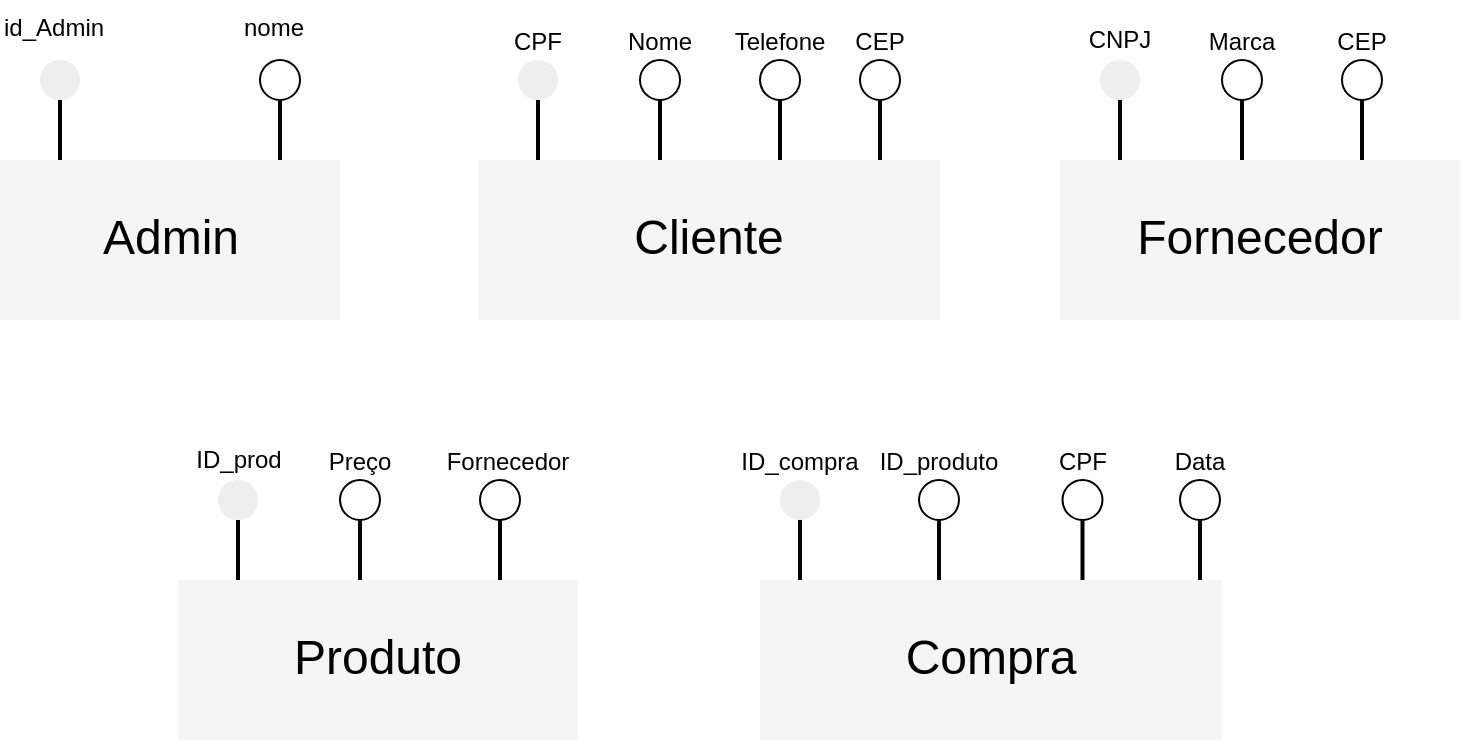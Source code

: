 <mxfile>
    <diagram id="p9LuG7st4ClvHW2QUn1C" name="Página-1">
        <mxGraphModel dx="832" dy="563" grid="1" gridSize="10" guides="1" tooltips="1" connect="1" arrows="1" fold="1" page="1" pageScale="1" pageWidth="827" pageHeight="1169" math="0" shadow="0">
            <root>
                <mxCell id="0"/>
                <mxCell id="1" parent="0"/>
                <mxCell id="2" value="" style="rounded=0;whiteSpace=wrap;html=1;fontStyle=1;fillColor=#f5f5f5;fontColor=#333333;strokeColor=none;" parent="1" vertex="1">
                    <mxGeometry x="60" y="140" width="170" height="80" as="geometry"/>
                </mxCell>
                <mxCell id="4" value="" style="endArrow=none;html=1;targetPerimeterSpacing=0;endSize=6;strokeWidth=2;" parent="1" edge="1">
                    <mxGeometry width="50" height="50" relative="1" as="geometry">
                        <mxPoint x="90" y="140" as="sourcePoint"/>
                        <mxPoint x="90" y="110" as="targetPoint"/>
                    </mxGeometry>
                </mxCell>
                <mxCell id="6" value="" style="ellipse;whiteSpace=wrap;html=1;aspect=fixed;fillColor=#eeeeee;strokeColor=none;" parent="1" vertex="1">
                    <mxGeometry x="80" y="90" width="20" height="20" as="geometry"/>
                </mxCell>
                <mxCell id="7" value="" style="endArrow=none;html=1;targetPerimeterSpacing=0;endSize=6;strokeWidth=2;" parent="1" edge="1">
                    <mxGeometry width="50" height="50" relative="1" as="geometry">
                        <mxPoint x="200" y="140.0" as="sourcePoint"/>
                        <mxPoint x="200" y="110.0" as="targetPoint"/>
                    </mxGeometry>
                </mxCell>
                <mxCell id="8" value="id_Admin" style="text;whiteSpace=wrap;html=1;" parent="1" vertex="1">
                    <mxGeometry x="60" y="60" width="60" height="30" as="geometry"/>
                </mxCell>
                <mxCell id="9" value="" style="ellipse;whiteSpace=wrap;html=1;aspect=fixed;fillColor=none;" parent="1" vertex="1">
                    <mxGeometry x="190" y="90" width="20" height="20" as="geometry"/>
                </mxCell>
                <mxCell id="10" value="nome" style="text;whiteSpace=wrap;html=1;" parent="1" vertex="1">
                    <mxGeometry x="180" y="60" width="40" height="30" as="geometry"/>
                </mxCell>
                <mxCell id="13" value="&lt;p style=&quot;line-height: 0%;&quot;&gt;&lt;font style=&quot;font-size: 24px;&quot; color=&quot;#000000&quot;&gt;Admin&lt;/font&gt;&lt;/p&gt;" style="text;whiteSpace=wrap;html=1;align=center;verticalAlign=middle;" parent="1" vertex="1">
                    <mxGeometry x="107.5" y="165" width="75" height="30" as="geometry"/>
                </mxCell>
                <mxCell id="14" value="" style="rounded=0;whiteSpace=wrap;html=1;fontStyle=1;fillColor=#f5f5f5;fontColor=#333333;strokeColor=none;" parent="1" vertex="1">
                    <mxGeometry x="299" y="140" width="231" height="80" as="geometry"/>
                </mxCell>
                <mxCell id="15" value="" style="endArrow=none;html=1;targetPerimeterSpacing=0;endSize=6;strokeWidth=2;" parent="1" edge="1">
                    <mxGeometry width="50" height="50" relative="1" as="geometry">
                        <mxPoint x="329.0" y="140" as="sourcePoint"/>
                        <mxPoint x="329.0" y="110" as="targetPoint"/>
                    </mxGeometry>
                </mxCell>
                <mxCell id="16" value="" style="ellipse;whiteSpace=wrap;html=1;aspect=fixed;fillColor=#eeeeee;strokeColor=none;" parent="1" vertex="1">
                    <mxGeometry x="319" y="90" width="20" height="20" as="geometry"/>
                </mxCell>
                <mxCell id="17" value="" style="endArrow=none;html=1;targetPerimeterSpacing=0;endSize=6;strokeWidth=2;" parent="1" edge="1">
                    <mxGeometry width="50" height="50" relative="1" as="geometry">
                        <mxPoint x="500.0" y="140" as="sourcePoint"/>
                        <mxPoint x="500.0" y="110" as="targetPoint"/>
                    </mxGeometry>
                </mxCell>
                <mxCell id="19" value="" style="ellipse;whiteSpace=wrap;html=1;aspect=fixed;fillColor=none;" parent="1" vertex="1">
                    <mxGeometry x="490" y="90" width="20" height="20" as="geometry"/>
                </mxCell>
                <mxCell id="20" value="&lt;p style=&quot;line-height: 0%;&quot;&gt;CEP&lt;/p&gt;" style="text;whiteSpace=wrap;html=1;align=center;verticalAlign=middle;" parent="1" vertex="1">
                    <mxGeometry x="480" y="70" width="40" height="20" as="geometry"/>
                </mxCell>
                <mxCell id="21" value="&lt;p style=&quot;line-height: 0%;&quot;&gt;&lt;font style=&quot;font-size: 24px;&quot; color=&quot;#000000&quot;&gt;Cliente&lt;/font&gt;&lt;/p&gt;" style="text;whiteSpace=wrap;html=1;align=center;verticalAlign=middle;" parent="1" vertex="1">
                    <mxGeometry x="377" y="165" width="75" height="30" as="geometry"/>
                </mxCell>
                <mxCell id="35" value="" style="endArrow=none;html=1;targetPerimeterSpacing=0;endSize=6;strokeWidth=2;" parent="1" edge="1">
                    <mxGeometry width="50" height="50" relative="1" as="geometry">
                        <mxPoint x="450.0" y="140" as="sourcePoint"/>
                        <mxPoint x="450.0" y="110" as="targetPoint"/>
                    </mxGeometry>
                </mxCell>
                <mxCell id="36" value="" style="ellipse;whiteSpace=wrap;html=1;aspect=fixed;fillColor=none;" parent="1" vertex="1">
                    <mxGeometry x="440" y="90" width="20" height="20" as="geometry"/>
                </mxCell>
                <mxCell id="37" value="&lt;p style=&quot;line-height: 0%;&quot;&gt;Telefone&lt;/p&gt;" style="text;whiteSpace=wrap;html=1;align=center;verticalAlign=middle;" parent="1" vertex="1">
                    <mxGeometry x="430" y="70" width="40" height="20" as="geometry"/>
                </mxCell>
                <mxCell id="38" value="" style="endArrow=none;html=1;targetPerimeterSpacing=0;endSize=6;strokeWidth=2;" parent="1" edge="1">
                    <mxGeometry width="50" height="50" relative="1" as="geometry">
                        <mxPoint x="390.0" y="140" as="sourcePoint"/>
                        <mxPoint x="390.0" y="110" as="targetPoint"/>
                    </mxGeometry>
                </mxCell>
                <mxCell id="39" value="" style="ellipse;whiteSpace=wrap;html=1;aspect=fixed;fillColor=none;" parent="1" vertex="1">
                    <mxGeometry x="380" y="90" width="20" height="20" as="geometry"/>
                </mxCell>
                <mxCell id="40" value="&lt;p style=&quot;line-height: 0%;&quot;&gt;Nome&lt;/p&gt;" style="text;whiteSpace=wrap;html=1;align=center;verticalAlign=middle;" parent="1" vertex="1">
                    <mxGeometry x="370" y="70" width="40" height="20" as="geometry"/>
                </mxCell>
                <mxCell id="41" value="&lt;p style=&quot;line-height: 0%;&quot;&gt;CPF&lt;/p&gt;" style="text;whiteSpace=wrap;html=1;align=center;verticalAlign=middle;" parent="1" vertex="1">
                    <mxGeometry x="309" y="70" width="40" height="20" as="geometry"/>
                </mxCell>
                <mxCell id="42" value="" style="rounded=0;whiteSpace=wrap;html=1;fontStyle=1;fillColor=#f5f5f5;fontColor=#333333;strokeColor=none;" parent="1" vertex="1">
                    <mxGeometry x="590" y="140" width="200" height="80" as="geometry"/>
                </mxCell>
                <mxCell id="43" value="" style="endArrow=none;html=1;targetPerimeterSpacing=0;endSize=6;strokeWidth=2;" parent="1" edge="1">
                    <mxGeometry width="50" height="50" relative="1" as="geometry">
                        <mxPoint x="620.0" y="140" as="sourcePoint"/>
                        <mxPoint x="620.0" y="110" as="targetPoint"/>
                    </mxGeometry>
                </mxCell>
                <mxCell id="44" value="" style="ellipse;whiteSpace=wrap;html=1;aspect=fixed;fillColor=#eeeeee;strokeColor=none;" parent="1" vertex="1">
                    <mxGeometry x="610" y="90" width="20" height="20" as="geometry"/>
                </mxCell>
                <mxCell id="48" value="&lt;p style=&quot;line-height: 0%;&quot;&gt;&lt;font style=&quot;font-size: 24px;&quot; color=&quot;#000000&quot;&gt;Fornecedor&lt;/font&gt;&lt;/p&gt;" style="text;whiteSpace=wrap;html=1;align=center;verticalAlign=middle;" parent="1" vertex="1">
                    <mxGeometry x="621.25" y="165" width="137.5" height="30" as="geometry"/>
                </mxCell>
                <mxCell id="49" value="" style="endArrow=none;html=1;targetPerimeterSpacing=0;endSize=6;strokeWidth=2;" parent="1" edge="1">
                    <mxGeometry width="50" height="50" relative="1" as="geometry">
                        <mxPoint x="741.0" y="140" as="sourcePoint"/>
                        <mxPoint x="741.0" y="110" as="targetPoint"/>
                    </mxGeometry>
                </mxCell>
                <mxCell id="50" value="" style="ellipse;whiteSpace=wrap;html=1;aspect=fixed;fillColor=none;" parent="1" vertex="1">
                    <mxGeometry x="731" y="90" width="20" height="20" as="geometry"/>
                </mxCell>
                <mxCell id="51" value="&lt;p style=&quot;line-height: 0%;&quot;&gt;CEP&lt;/p&gt;" style="text;whiteSpace=wrap;html=1;align=center;verticalAlign=middle;" parent="1" vertex="1">
                    <mxGeometry x="721" y="70" width="40" height="20" as="geometry"/>
                </mxCell>
                <mxCell id="52" value="" style="endArrow=none;html=1;targetPerimeterSpacing=0;endSize=6;strokeWidth=2;" parent="1" edge="1">
                    <mxGeometry width="50" height="50" relative="1" as="geometry">
                        <mxPoint x="681.0" y="140" as="sourcePoint"/>
                        <mxPoint x="681.0" y="110" as="targetPoint"/>
                    </mxGeometry>
                </mxCell>
                <mxCell id="53" value="" style="ellipse;whiteSpace=wrap;html=1;aspect=fixed;fillColor=none;" parent="1" vertex="1">
                    <mxGeometry x="671" y="90" width="20" height="20" as="geometry"/>
                </mxCell>
                <mxCell id="54" value="&lt;p style=&quot;line-height: 0%;&quot;&gt;Marca&lt;/p&gt;" style="text;whiteSpace=wrap;html=1;align=center;verticalAlign=middle;" parent="1" vertex="1">
                    <mxGeometry x="661" y="70" width="40" height="20" as="geometry"/>
                </mxCell>
                <mxCell id="55" value="CNPJ" style="text;whiteSpace=wrap;html=1;align=center;verticalAlign=middle;" parent="1" vertex="1">
                    <mxGeometry x="600" y="70" width="40" height="20" as="geometry"/>
                </mxCell>
                <mxCell id="56" value="" style="rounded=0;whiteSpace=wrap;html=1;fontStyle=1;fillColor=#f5f5f5;fontColor=#333333;strokeColor=none;" parent="1" vertex="1">
                    <mxGeometry x="440" y="350" width="231" height="80" as="geometry"/>
                </mxCell>
                <mxCell id="57" value="" style="endArrow=none;html=1;targetPerimeterSpacing=0;endSize=6;strokeWidth=2;" parent="1" edge="1">
                    <mxGeometry width="50" height="50" relative="1" as="geometry">
                        <mxPoint x="460.0" y="350" as="sourcePoint"/>
                        <mxPoint x="460.0" y="320" as="targetPoint"/>
                    </mxGeometry>
                </mxCell>
                <mxCell id="58" value="" style="ellipse;whiteSpace=wrap;html=1;aspect=fixed;fillColor=#eeeeee;strokeColor=none;" parent="1" vertex="1">
                    <mxGeometry x="450" y="300" width="20" height="20" as="geometry"/>
                </mxCell>
                <mxCell id="59" value="" style="endArrow=none;html=1;targetPerimeterSpacing=0;endSize=6;strokeWidth=2;" parent="1" edge="1">
                    <mxGeometry width="50" height="50" relative="1" as="geometry">
                        <mxPoint x="660.0" y="350" as="sourcePoint"/>
                        <mxPoint x="660.0" y="320" as="targetPoint"/>
                    </mxGeometry>
                </mxCell>
                <mxCell id="60" value="" style="ellipse;whiteSpace=wrap;html=1;aspect=fixed;fillColor=none;" parent="1" vertex="1">
                    <mxGeometry x="650" y="300" width="20" height="20" as="geometry"/>
                </mxCell>
                <mxCell id="61" value="&lt;p style=&quot;line-height: 0%;&quot;&gt;Data&lt;/p&gt;" style="text;whiteSpace=wrap;html=1;align=center;verticalAlign=middle;" parent="1" vertex="1">
                    <mxGeometry x="640" y="280" width="40" height="20" as="geometry"/>
                </mxCell>
                <mxCell id="62" value="&lt;p style=&quot;line-height: 0%;&quot;&gt;&lt;font style=&quot;font-size: 24px;&quot; color=&quot;#000000&quot;&gt;Compra&lt;/font&gt;&lt;/p&gt;" style="text;whiteSpace=wrap;html=1;align=center;verticalAlign=middle;" parent="1" vertex="1">
                    <mxGeometry x="518" y="375" width="75" height="30" as="geometry"/>
                </mxCell>
                <mxCell id="63" value="" style="endArrow=none;html=1;targetPerimeterSpacing=0;endSize=6;strokeWidth=2;" parent="1" edge="1">
                    <mxGeometry width="50" height="50" relative="1" as="geometry">
                        <mxPoint x="601.25" y="350" as="sourcePoint"/>
                        <mxPoint x="601.25" y="320" as="targetPoint"/>
                    </mxGeometry>
                </mxCell>
                <mxCell id="64" value="" style="ellipse;whiteSpace=wrap;html=1;aspect=fixed;fillColor=none;" parent="1" vertex="1">
                    <mxGeometry x="591.25" y="300" width="20" height="20" as="geometry"/>
                </mxCell>
                <mxCell id="65" value="&lt;p style=&quot;line-height: 0%;&quot;&gt;CPF&lt;/p&gt;" style="text;whiteSpace=wrap;html=1;align=center;verticalAlign=middle;" parent="1" vertex="1">
                    <mxGeometry x="571.88" y="280" width="58.75" height="20" as="geometry"/>
                </mxCell>
                <mxCell id="66" value="" style="endArrow=none;html=1;targetPerimeterSpacing=0;endSize=6;strokeWidth=2;" parent="1" edge="1">
                    <mxGeometry width="50" height="50" relative="1" as="geometry">
                        <mxPoint x="529.5" y="350" as="sourcePoint"/>
                        <mxPoint x="529.5" y="320" as="targetPoint"/>
                    </mxGeometry>
                </mxCell>
                <mxCell id="67" value="" style="ellipse;whiteSpace=wrap;html=1;aspect=fixed;fillColor=none;" parent="1" vertex="1">
                    <mxGeometry x="519.5" y="300" width="20" height="20" as="geometry"/>
                </mxCell>
                <mxCell id="68" value="&lt;p style=&quot;line-height: 0%;&quot;&gt;ID_produto&lt;/p&gt;" style="text;whiteSpace=wrap;html=1;align=center;verticalAlign=middle;" parent="1" vertex="1">
                    <mxGeometry x="500" y="280" width="59" height="20" as="geometry"/>
                </mxCell>
                <mxCell id="69" value="&lt;p style=&quot;line-height: 0%;&quot;&gt;ID_compra&lt;/p&gt;" style="text;whiteSpace=wrap;html=1;align=center;verticalAlign=middle;" parent="1" vertex="1">
                    <mxGeometry x="430" y="280" width="60" height="20" as="geometry"/>
                </mxCell>
                <mxCell id="70" value="" style="rounded=0;whiteSpace=wrap;html=1;fontStyle=1;fillColor=#f5f5f5;fontColor=#333333;strokeColor=none;" parent="1" vertex="1">
                    <mxGeometry x="149" y="350" width="200" height="80" as="geometry"/>
                </mxCell>
                <mxCell id="71" value="" style="endArrow=none;html=1;targetPerimeterSpacing=0;endSize=6;strokeWidth=2;" parent="1" edge="1">
                    <mxGeometry width="50" height="50" relative="1" as="geometry">
                        <mxPoint x="179.0" y="350" as="sourcePoint"/>
                        <mxPoint x="179.0" y="320" as="targetPoint"/>
                    </mxGeometry>
                </mxCell>
                <mxCell id="72" value="" style="ellipse;whiteSpace=wrap;html=1;aspect=fixed;fillColor=#eeeeee;strokeColor=none;" parent="1" vertex="1">
                    <mxGeometry x="169" y="300" width="20" height="20" as="geometry"/>
                </mxCell>
                <mxCell id="73" value="&lt;p style=&quot;line-height: 0%;&quot;&gt;&lt;font style=&quot;font-size: 24px;&quot; color=&quot;#000000&quot;&gt;Produto&lt;/font&gt;&lt;/p&gt;" style="text;whiteSpace=wrap;html=1;align=center;verticalAlign=middle;" parent="1" vertex="1">
                    <mxGeometry x="180.25" y="375" width="137.5" height="30" as="geometry"/>
                </mxCell>
                <mxCell id="74" value="" style="endArrow=none;html=1;targetPerimeterSpacing=0;endSize=6;strokeWidth=2;" parent="1" edge="1">
                    <mxGeometry width="50" height="50" relative="1" as="geometry">
                        <mxPoint x="310" y="350" as="sourcePoint"/>
                        <mxPoint x="310" y="320" as="targetPoint"/>
                    </mxGeometry>
                </mxCell>
                <mxCell id="75" value="" style="ellipse;whiteSpace=wrap;html=1;aspect=fixed;fillColor=none;" parent="1" vertex="1">
                    <mxGeometry x="300" y="300" width="20" height="20" as="geometry"/>
                </mxCell>
                <mxCell id="76" value="&lt;p style=&quot;line-height: 0%;&quot;&gt;Fornecedor&lt;/p&gt;" style="text;whiteSpace=wrap;html=1;align=center;verticalAlign=middle;" parent="1" vertex="1">
                    <mxGeometry x="279" y="280" width="70" height="20" as="geometry"/>
                </mxCell>
                <mxCell id="77" value="" style="endArrow=none;html=1;targetPerimeterSpacing=0;endSize=6;strokeWidth=2;" parent="1" edge="1">
                    <mxGeometry width="50" height="50" relative="1" as="geometry">
                        <mxPoint x="240.0" y="350" as="sourcePoint"/>
                        <mxPoint x="240.0" y="320" as="targetPoint"/>
                    </mxGeometry>
                </mxCell>
                <mxCell id="78" value="" style="ellipse;whiteSpace=wrap;html=1;aspect=fixed;fillColor=none;" parent="1" vertex="1">
                    <mxGeometry x="230" y="300" width="20" height="20" as="geometry"/>
                </mxCell>
                <mxCell id="79" value="&lt;p style=&quot;line-height: 0%;&quot;&gt;Preço&lt;/p&gt;" style="text;whiteSpace=wrap;html=1;align=center;verticalAlign=middle;" parent="1" vertex="1">
                    <mxGeometry x="220" y="280" width="40" height="20" as="geometry"/>
                </mxCell>
                <mxCell id="80" value="ID_prod" style="text;whiteSpace=wrap;html=1;align=center;verticalAlign=middle;" parent="1" vertex="1">
                    <mxGeometry x="148.5" y="280" width="61" height="20" as="geometry"/>
                </mxCell>
            </root>
        </mxGraphModel>
    </diagram>
</mxfile>